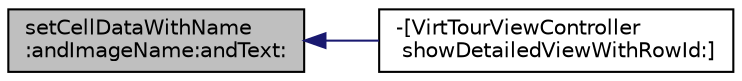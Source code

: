 digraph "setCellDataWithName:andImageName:andText:"
{
  edge [fontname="Helvetica",fontsize="10",labelfontname="Helvetica",labelfontsize="10"];
  node [fontname="Helvetica",fontsize="10",shape=record];
  rankdir="LR";
  Node1 [label="setCellDataWithName\l:andImageName:andText:",height=0.2,width=0.4,color="black", fillcolor="grey75", style="filled" fontcolor="black"];
  Node1 -> Node2 [dir="back",color="midnightblue",fontsize="10",style="solid",fontname="Helvetica"];
  Node2 [label="-[VirtTourViewController\l showDetailedViewWithRowId:]",height=0.2,width=0.4,color="black", fillcolor="white", style="filled",URL="$interface_virt_tour_view_controller.html#aad30a8527c4001182ea88f62b6065944",tooltip="shows a detailed view"];
}
